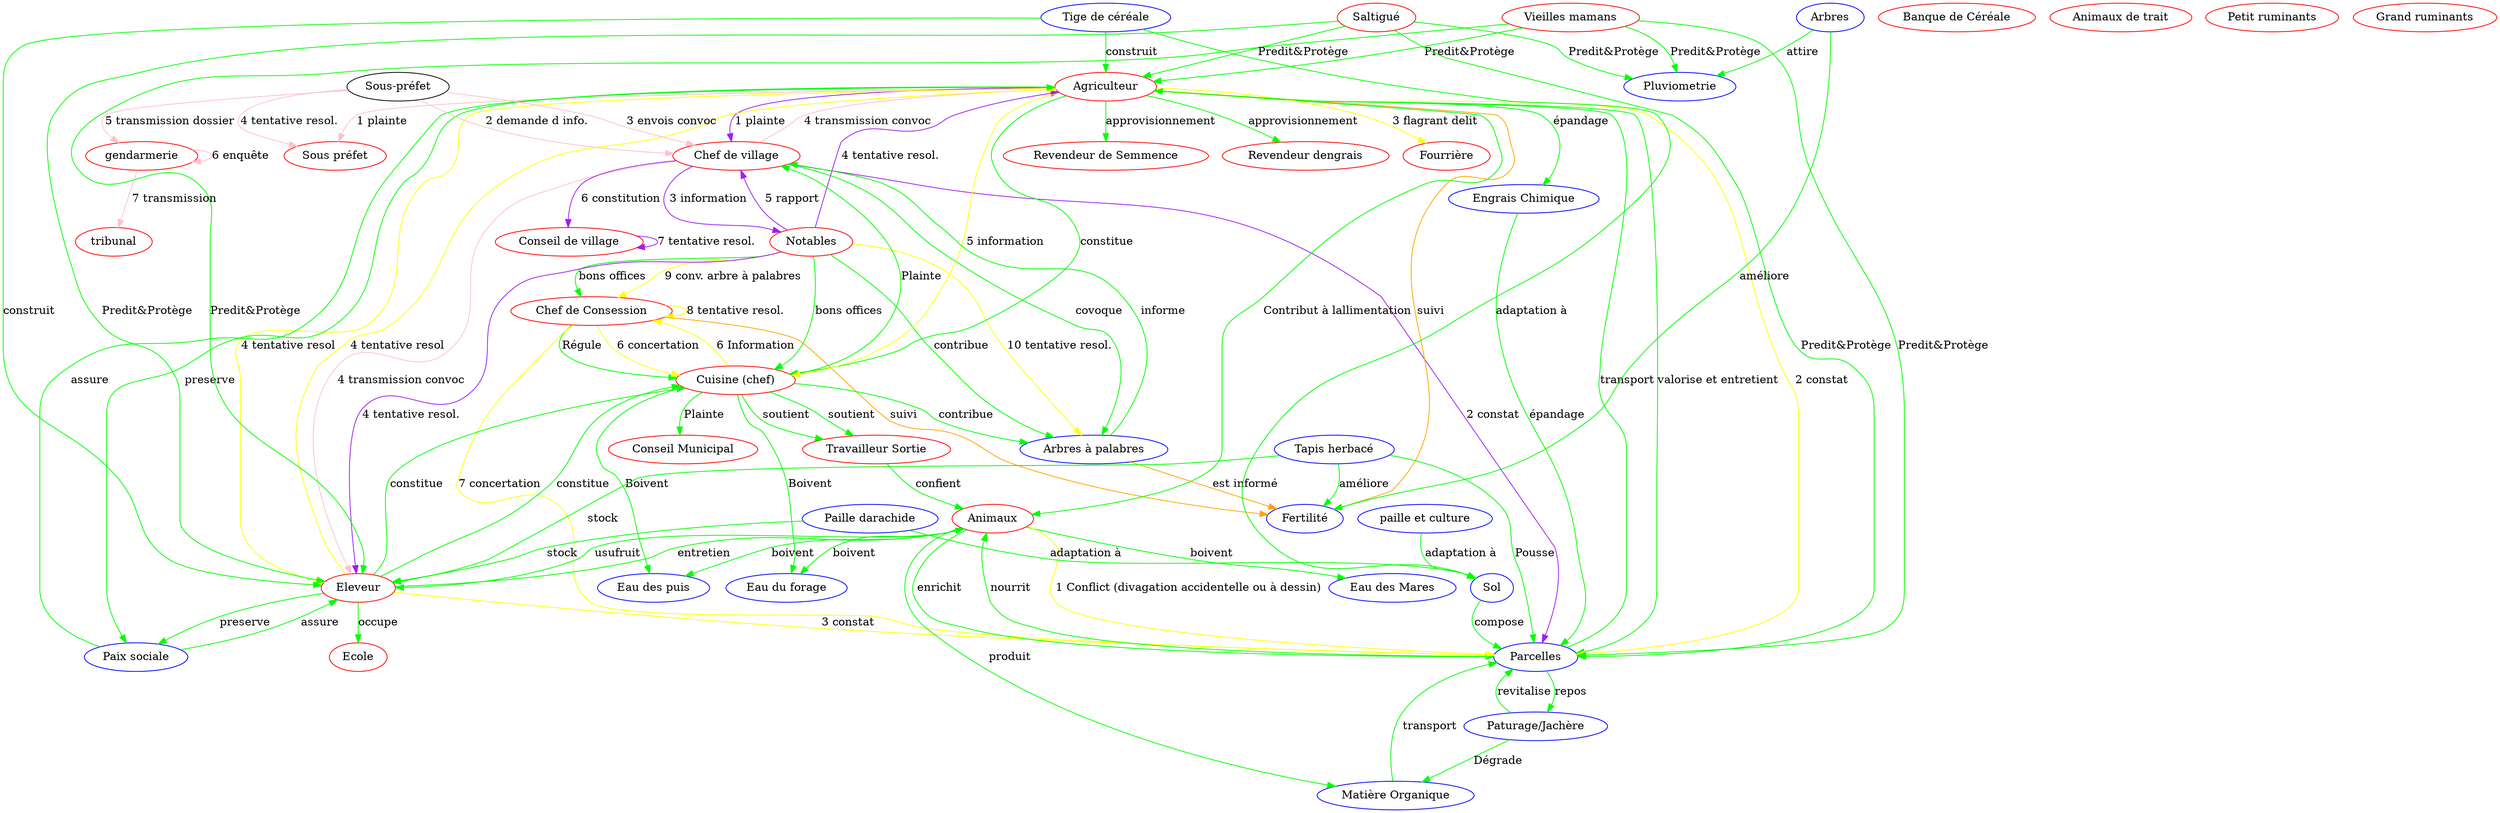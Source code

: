digraph g {



  /* Acteurs */
  "Sous préfet" [color = "red" pardi=acteur];
  "Conseil Municipal" [color = "red" pardi=acteur];
  "Chef de village" [color = "red" pardi=acteur];
  "Notables" [color = "red" pardi=acteur];
  "Chef de Consession" [color = "red" pardi=acteur];
  "Cuisine (chef)" [color = "red" pardi=acteur];
  "Travailleur Sortie" [color = "red" pardi=acteur];
  "Agriculteur" [color = "red" pardi=acteur];
  "Eleveur" [color = "red" pardi=acteur];
  "Ecole" [color = "red" pardi=acteur];
  "Banque de Céréale" [color = "red" pardi=acteur];
  "Revendeur de Semmence" [color = "red" pardi=acteur];
  "Revendeur dengrais" [color = "red" pardi=acteur];
  "Vieilles mamans" [color = "red" pardi=acteur];
  "Saltigué" [color = "red" pardi=acteur];
  "Animaux de trait" [color = "red" pardi=acteur];
  "Petit ruminants" [color = "red" pardi=acteur];
  "Grand ruminants" [color = "red" pardi=acteur];
  "Conseil de village" [color = "red" pardi=acteur];
  "gendarmerie" [color = "red" pardi=acteur];
  "Animaux" [color = "red" pardi=acteur];
  "Fourrière" [color = "red" pardi=acteur];
  "tribunal" [color = "red" pardi=acteur];

  /* Ressources*/
  "Arbres à palabres" [color = "blue" pardi=ressource];
  "Paix sociale" [color = "blue" pardi=ressource];
  "Eau du forage" [color = "blue" pardi=ressource];
  "Eau des Mares" [color = "blue" pardi=ressource];
  "Eau des puis" [color = "blue" pardi=ressource];
  "Pluviometrie" [color = "blue" pardi=ressource];
  "Engrais Chimique" [color = "blue" pardi=ressource];
  "paille et culture" [color = "blue" pardi=ressource];
  "Paille darachide" [color = "blue" pardi=ressource];
  "Tige de céréale" [color = "blue" pardi=ressource];
  "Sol" [color = "blue" pardi=ressource];
  "Parcelles" [color = "blue" pardi=ressource];
  "Tapis herbacé" [color = "blue" pardi=ressource];
  "Arbres" [color = "blue" pardi=ressource];
  "Paturage/Jachère" [color = "blue" pardi=ressource];
  "Matière Organique" [color = "blue" pardi=ressource];
  "Fertilité" [color = "blue" pardi=ressource];

  /* Interactions */
  "Cuisine (chef)" -> "Eau des puis" [label=Boivent color = "green" pardi=interaction]
  "Cuisine (chef)" -> "Eau du forage"[label=Boivent color = "green" pardi=interaction]
  "Travailleur Sortie" -> "Animaux" [label=confient color = "green" pardi=interaction]
  "Cuisine (chef)" -> "Travailleur Sortie" [label=soutient color = "green" pardi=interaction]
  "Cuisine (chef)" -> "Travailleur Sortie" [label=soutient color = "green" pardi=interaction]
  "Cuisine (chef)" -> "Arbres à palabres" [label=contribue color = "green" pardi=interaction]
  "Chef de village" -> "Arbres à palabres" [label=covoque color = "green" pardi=interaction]
  "Notables" -> "Arbres à palabres" [label=contribue color = "green" pardi=interaction]
  "Arbres à palabres" -> "Chef de village"[label=informe color = "green" pardi=interaction]
  "Notables" -> "Chef de Consession" [label="bons offices" color = "green" pardi=interaction]
  "Notables" -> "Cuisine (chef)" [label="bons offices" color = "green" pardi=interaction]
  "Chef de Consession" -> "Cuisine (chef)" [label="Régule" color = "green" pardi=interaction]
  "Cuisine (chef)" ->   "Conseil Municipal" [label="Plainte" color = "green" pardi=interaction]
  "Cuisine (chef)" ->  "Chef de village" [label="Plainte" color = "green" pardi=interaction]
  "Saltigué" -> "Eleveur"  [label="Predit&Protège" color = "green" pardi=interaction]
  "Saltigué" -> "Agriculteur"  [label="Predit&Protège" color = "green" pardi=interaction]
  "Saltigué" -> "Pluviometrie" [label="Predit&Protège" color = "green" pardi=interaction]
  "Saltigué" -> "Parcelles" [label="Predit&Protège" color = "green" pardi=interaction]
  

  "Vieilles mamans" -> "Eleveur"  [label="Predit&Protège" color = "green" pardi=interaction]
  "Vieilles mamans" -> "Agriculteur"  [label="Predit&Protège" color = "green" pardi=interaction]
  "Vieilles mamans" -> "Pluviometrie" [label="Predit&Protège" color = "green" pardi=interaction]
  "Vieilles mamans" -> "Parcelles" [label="Predit&Protège" color = "green" pardi=interaction]

  
  


  "Eleveur" -> "Cuisine (chef)" [label=constitue color = "green" pardi=interaction]
  "Eleveur" -> "Paix sociale" [label=preserve color = "green" pardi=interaction]
  "Eleveur" -> "Animaux" [label=entretien color = "green" pardi=interaction]
  "Paix sociale" -> "Eleveur" [label=assure color = "green" pardi=interaction]
  "Animaux" -> "Eleveur" [label=usufruit color = "green" pardi=interaction]
  "Eleveur" -> "Ecole" [label=occupe color = "green" pardi=interaction]
  "Agriculteur" -> "Cuisine (chef)" [label=constitue color = "green" pardi=interaction]
  "Agriculteur" -> "Revendeur de Semmence" [label="approvisionnement" color = "green" pardi=interaction]
  "Agriculteur" -> "Revendeur dengrais"  [label="approvisionnement" color = "green" pardi=interaction]
    "Agriculteur" -> "Engrais Chimique" [label="épandage" color = "green" pardi=interaction]
  "Agriculteur" -> "Paix sociale" [label=preserve color = "green" pardi=interaction]
  "Paix sociale" -> "Agriculteur" [label=assure color = "green" pardi=interaction]
  "Engrais Chimique" -> "Parcelles"[label="épandage" color = "green" pardi=interaction]
  "Eleveur" -> "Cuisine (chef)" [label=constitue color = "green" pardi=interaction]
  "Agriculteur" -> "Animaux" [label="Contribut à lallimentation" color = "green" pardi=interaction]
  "Agriculteur" -> "Parcelles" [label="valorise et entretient" color = "green" pardi=interaction]
  

  "Sol"  -> "Parcelles" [label="compose" color = "green" pardi=interaction]
  "paille et culture"-> "Sol" [label="adaptation à" color = "green" pardi=interaction]

  "Paille darachide"  -> "Sol" [label="adaptation à" color = "green" pardi=interaction]
  "Tige de céréale" -> "Sol" [label="adaptation à" color = "green" pardi=interaction]


  "Tige de céréale" -> "Agriculteur"  [label="construit" color = "green" pardi=interaction]
  "Tige de céréale" -> "Eleveur" [label="construit" color = "green" pardi=interaction]
  "Paille darachide" -> "Eleveur" [label="stock" color = "green" pardi=interaction]
  "Tapis herbacé" -> "Eleveur" [label="stock" color = "green" pardi=interaction]
  "Tapis herbacé" -> "Parcelles" [label="Pousse" color = "green" pardi=interaction]
  "Tapis herbacé" -> "Fertilité" [label="améliore" color = "green" pardi=interaction]
  "Arbres" -> "Pluviometrie" [label="attire" color = "green" pardi=interaction]
  "Arbres" -> "Fertilité" [label="améliore" color = "green" pardi=interaction]
  "Animaux" -> "Parcelles" [label=enrichit color = "green" pardi=interaction]
  "Parcelles" -> "Animaux"[label=nourrit color = "green" pardi=interaction]
  "Animaux" -> "Eau des Mares"  [label=boivent color = "green" pardi=interaction]
  "Animaux" -> "Eau du forage"  [label=boivent color = "green" pardi=interaction]
  "Animaux" -> "Eau des puis" [label=boivent color = "green" pardi=interaction]


  "Parcelles" -> "Paturage/Jachère"[label=repos color = "green" pardi=interaction]
  "Paturage/Jachère" -> "Parcelles" [label=revitalise color = "green" pardi=interaction]
  "Animaux" -> "Matière Organique" [label=produit color = "green" pardi=interaction]
  "Paturage/Jachère" -> "Matière Organique" [label=Dégrade color = "green" pardi=interaction]
  "Matière Organique" -> "Parcelles" [label=transport color = "green" pardi=interaction]
  "Parcelles" -> "Agriculteur" [label=transport color = "green" pardi=interaction]

  /* dynamique */
  // Conflict agriculteur éleveur
  "Animaux" -> "Parcelles" [label="1 Conflict (divagation accidentelle ou à dessin)" color = "yellow" pardi=dynamique_conflit lvl_conflict=quartier]
  "Agriculteur" -> "Parcelles" [label="2 constat" color = "yellow" pardi=dynamique_conflit lvl_conflict=quartier]
  "Agriculteur" -> "Fourrière" [label="3 flagrant delit"  color = "yellow" pardi=dynamique_conflit lvl_conflict=quartier]
  "Eleveur" -> "Parcelles" [label="3 constat"  color = "yellow" pardi=dynamique_conflit lvl_conflict=quartier]
  "Agriculteur" -> "Eleveur" [label="4 tentative resol"  color = "yellow" pardi=dynamique_conflit lvl_conflict=quartier]
  "Eleveur" -> "Agriculteur" [label="4 tentative resol"  color = "yellow" pardi=dynamique_conflit lvl_conflict=quartier]
  "Agriculteur" -> "Cuisine (chef)" [label="5 information"  color = "yellow" pardi=dynamique_conflit lvl_conflict=quartier]
  "Cuisine (chef)" -> "Chef de Consession" [label="6 Information"  color = "yellow" pardi=dynamique_conflit lvl_conflict=quartier]
  "Chef de Consession" -> "Cuisine (chef)" [label="6 concertation"  color = "yellow" pardi=dynamique_conflit lvl_conflict=quartier]
  "Chef de Consession" -> "Parcelles" [label="7 concertation"  color = "yellow" pardi=dynamique_conflit lvl_conflict=quartier]
  "Chef de Consession" -> "Chef de Consession" [label="8 tentative resol."  color = "yellow" pardi=dynamique_conflit lvl_conflict=quartier]
  "Notables" -> "Chef de Consession" [label="9 conv. arbre à palabres"  color = "yellow" pardi=dynamique_conflit lvl_conflict=quartier]
  "Notables" -> "Arbres à palabres" [label="10 tentative resol."  color = "yellow" pardi=dynamique_conflit lvl_conflict=quartier]
  // niveau village
  "Agriculteur" -> "Chef de village" [label="1 plainte"  color = "purple" pardi=dynamique_conflit lvl_conflict=village]
  "Chef de village" -> "Parcelles"[label="2 constat"  color = "purple" pardi=dynamique_conflit lvl_conflict=village]
  "Chef de village" -> "Notables" [label="3 information"  color = "purple" pardi=dynamique_conflit lvl_conflict=village]
  "Notables" -> "Eleveur"  [label="4 tentative resol."  color = "purple" pardi=dynamique_conflit lvl_conflict=village]
  "Notables" ->  "Agriculteur" [label="4 tentative resol."  color = "purple" pardi=dynamique_conflit lvl_conflict=village]
  "Notables" -> "Chef de village" [label="5 rapport"  color = "purple" pardi=dynamique_conflit lvl_conflict=village]
  "Chef de village" -> "Conseil de village" [label="6 constitution"  color = "purple" pardi=dynamique_conflit lvl_conflict=village]
  "Conseil de village" -> "Conseil de village" [label="7 tentative resol."  color = "purple" pardi=dynamique_conflit lvl_conflict=village]
  //Niveau droit positif
  "Agriculteur" -> "Sous préfet" [label="1 plainte"  color = "pink" pardi=dynamique_conflit lvl_conflict=droit]
  "Sous-préfet" -> "Chef de village" [label="2 demande d info."  color = "pink" pardi=dynamique_conflit lvl_conflict=droit]
  "Sous-préfet" -> "Chef de village" [label="3 envois convoc"  color = "pink" pardi=dynamique_conflit lvl_conflict=droit]
  "Chef de village" -> "Eleveur"  [label="4 transmission convoc"  color = "pink" pardi=dynamique_conflit lvl_conflict=droit]
  "Chef de village" -> "Agriculteur" [label="4 transmission convoc"  color = "pink" pardi=dynamique_conflit lvl_conflict=droit]
  "Sous-préfet" -> "Sous préfet" [label="4 tentative resol."  color = "pink" pardi=dynamique_conflit lvl_conflict=droit]
  "Sous-préfet" -> "gendarmerie" [label="5 transmission dossier"  color = "pink" pardi=dynamique_conflit lvl_conflict=droit]
  "gendarmerie" -> "gendarmerie" [label="6 enquête"  color = "pink" pardi=dynamique_conflit lvl_conflict=droit]
  "gendarmerie" -> "tribunal" [label="7 transmission"  color = "pink" pardi=dynamique_conflit lvl_conflict=droit]

  //dynamique sociale de la fertilite
  "Agriculteur"  -> "Fertilité" [label="suivi"  color = "orange" pardi=dynamique_fertilite]
  "Chef de Consession" -> "Fertilité" [label="suivi"  color = "orange" pardi=dynamique_fertilite]
  "Arbres à palabres" -> "Fertilité" [label="est informé"  color = "orange" pardi=dynamique_fertilite]

}


